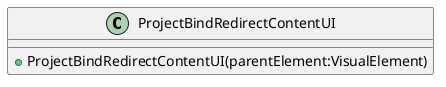 @startuml
class ProjectBindRedirectContentUI {
    + ProjectBindRedirectContentUI(parentElement:VisualElement)
}
@enduml
